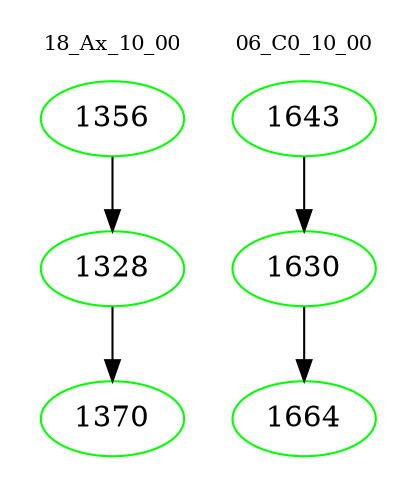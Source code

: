 digraph{
subgraph cluster_0 {
color = white
label = "18_Ax_10_00";
fontsize=10;
T0_1356 [label="1356", color="green"]
T0_1356 -> T0_1328 [color="black"]
T0_1328 [label="1328", color="green"]
T0_1328 -> T0_1370 [color="black"]
T0_1370 [label="1370", color="green"]
}
subgraph cluster_1 {
color = white
label = "06_C0_10_00";
fontsize=10;
T1_1643 [label="1643", color="green"]
T1_1643 -> T1_1630 [color="black"]
T1_1630 [label="1630", color="green"]
T1_1630 -> T1_1664 [color="black"]
T1_1664 [label="1664", color="green"]
}
}
